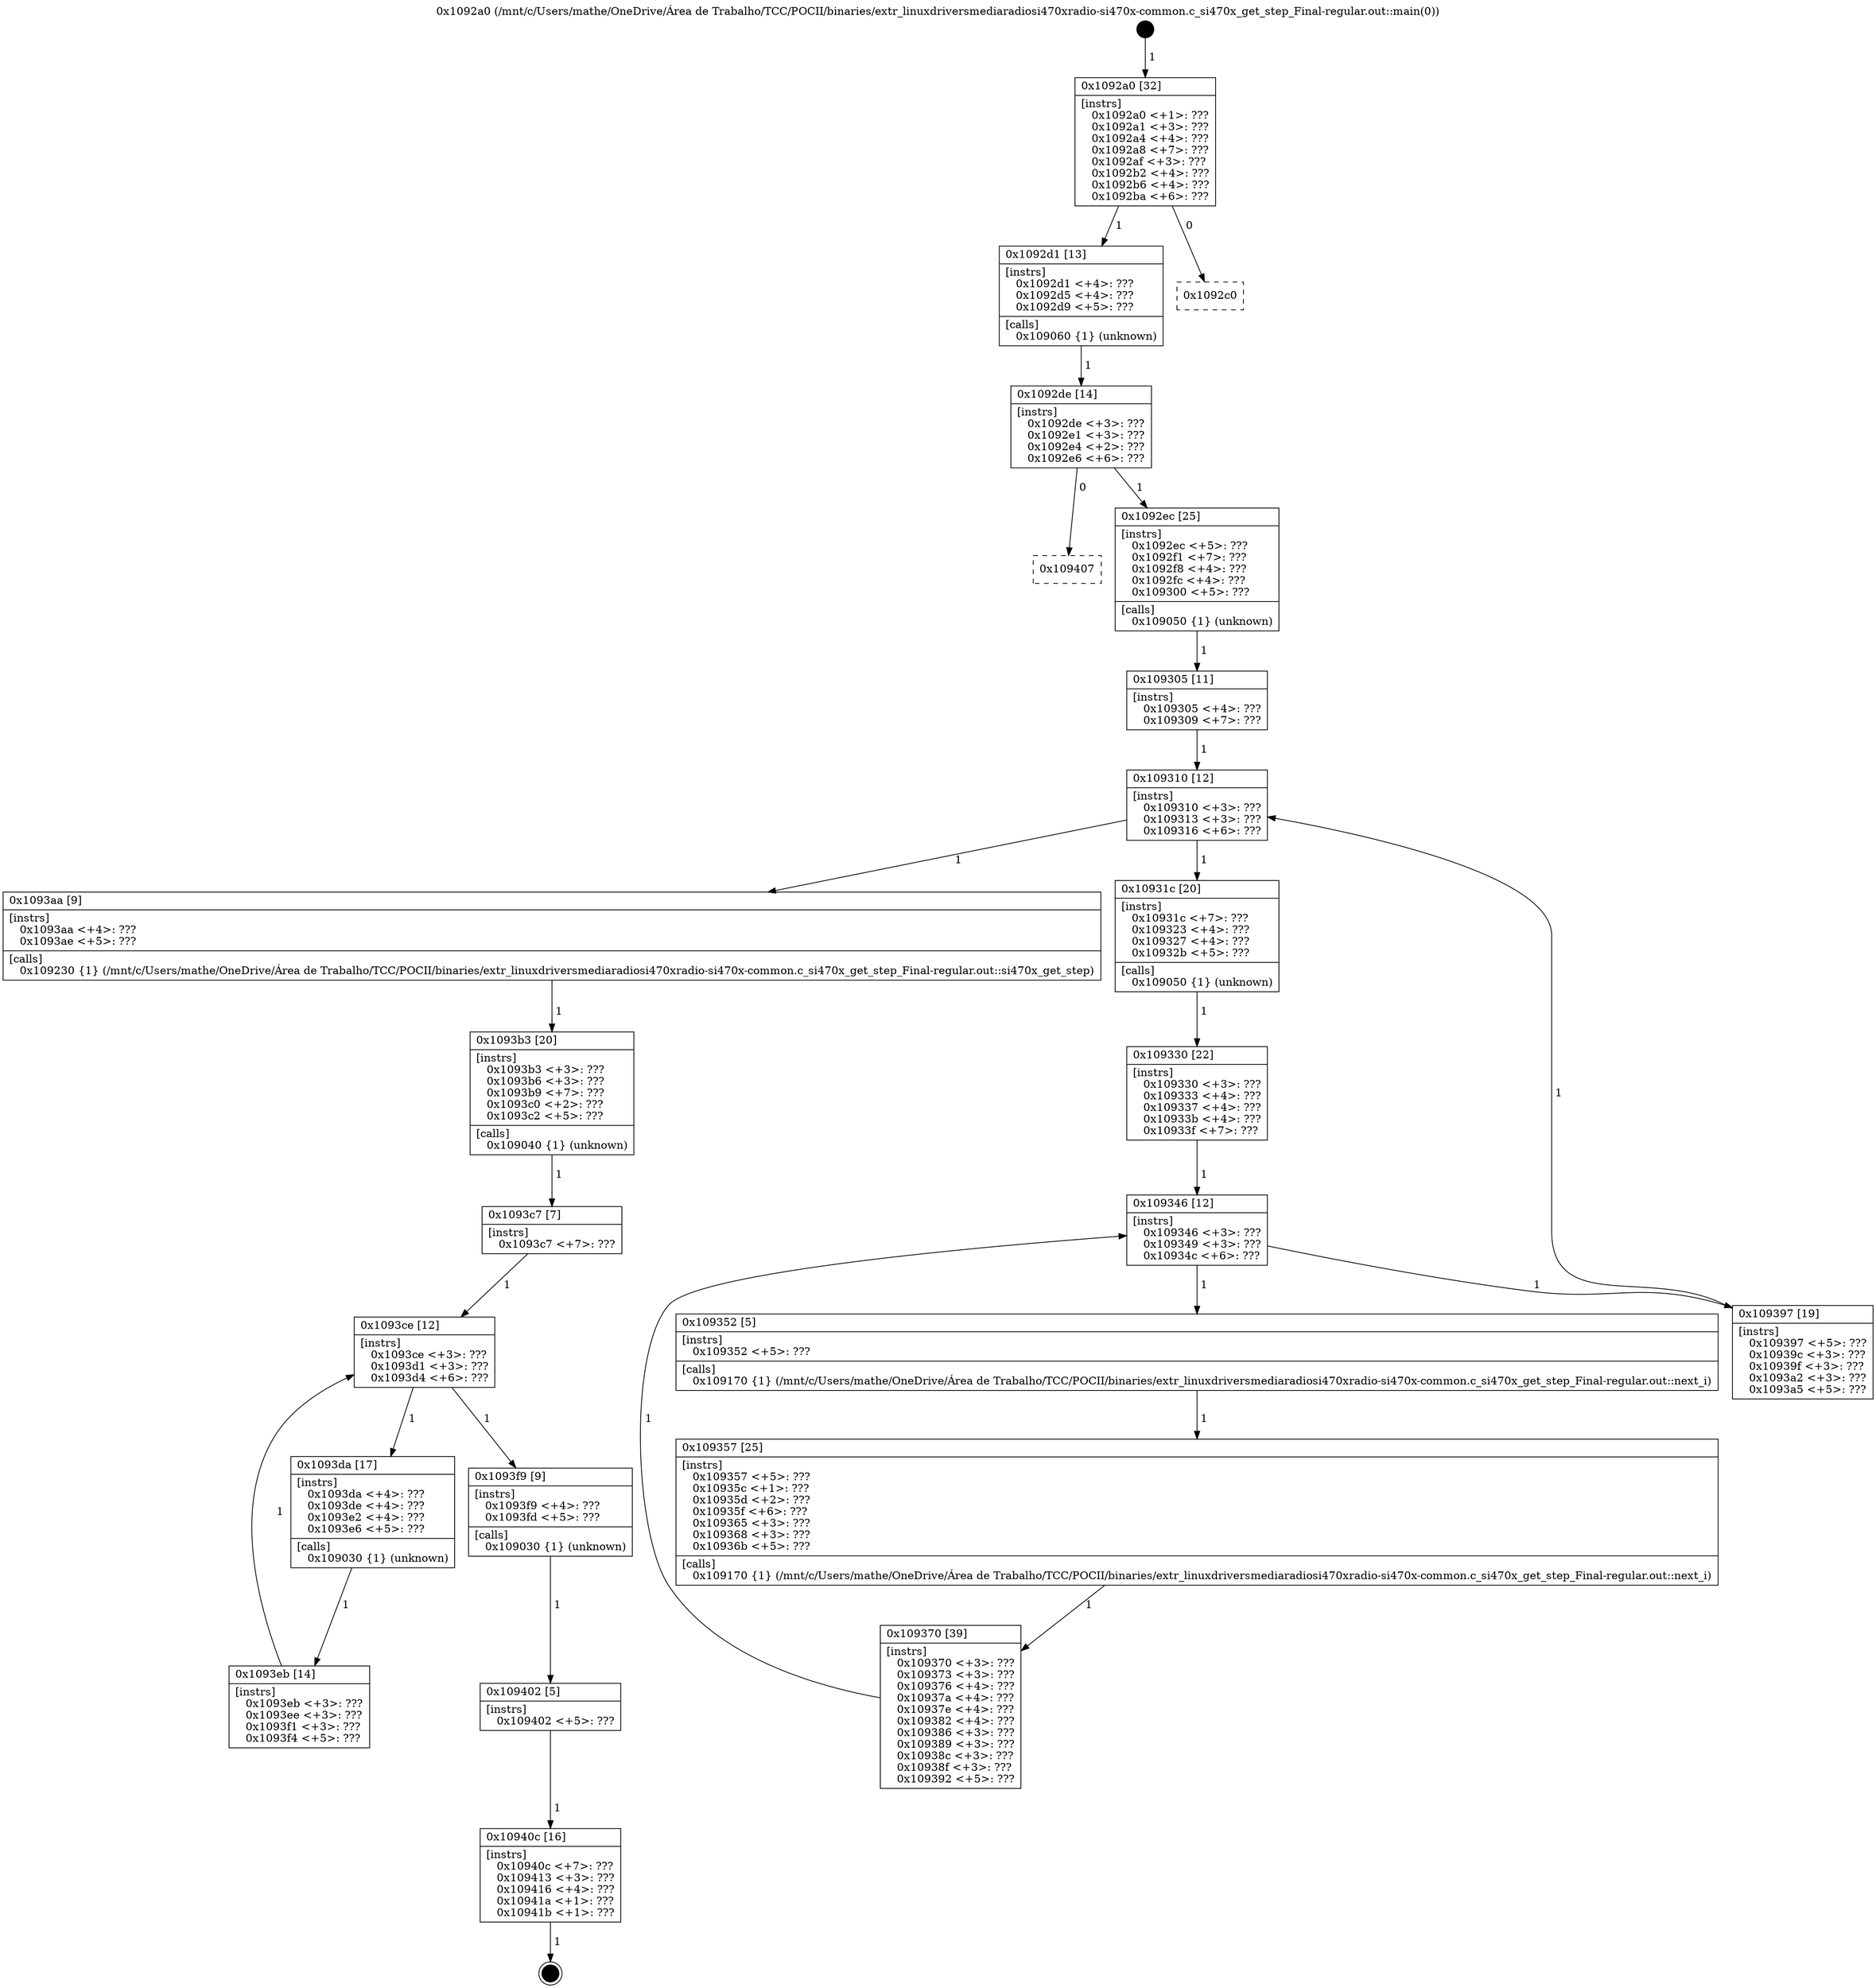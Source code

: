 digraph "0x1092a0" {
  label = "0x1092a0 (/mnt/c/Users/mathe/OneDrive/Área de Trabalho/TCC/POCII/binaries/extr_linuxdriversmediaradiosi470xradio-si470x-common.c_si470x_get_step_Final-regular.out::main(0))"
  labelloc = "t"
  node[shape=record]

  Entry [label="",width=0.3,height=0.3,shape=circle,fillcolor=black,style=filled]
  "0x1092a0" [label="{
     0x1092a0 [32]\l
     | [instrs]\l
     &nbsp;&nbsp;0x1092a0 \<+1\>: ???\l
     &nbsp;&nbsp;0x1092a1 \<+3\>: ???\l
     &nbsp;&nbsp;0x1092a4 \<+4\>: ???\l
     &nbsp;&nbsp;0x1092a8 \<+7\>: ???\l
     &nbsp;&nbsp;0x1092af \<+3\>: ???\l
     &nbsp;&nbsp;0x1092b2 \<+4\>: ???\l
     &nbsp;&nbsp;0x1092b6 \<+4\>: ???\l
     &nbsp;&nbsp;0x1092ba \<+6\>: ???\l
  }"]
  "0x1092d1" [label="{
     0x1092d1 [13]\l
     | [instrs]\l
     &nbsp;&nbsp;0x1092d1 \<+4\>: ???\l
     &nbsp;&nbsp;0x1092d5 \<+4\>: ???\l
     &nbsp;&nbsp;0x1092d9 \<+5\>: ???\l
     | [calls]\l
     &nbsp;&nbsp;0x109060 \{1\} (unknown)\l
  }"]
  "0x1092c0" [label="{
     0x1092c0\l
  }", style=dashed]
  "0x1092de" [label="{
     0x1092de [14]\l
     | [instrs]\l
     &nbsp;&nbsp;0x1092de \<+3\>: ???\l
     &nbsp;&nbsp;0x1092e1 \<+3\>: ???\l
     &nbsp;&nbsp;0x1092e4 \<+2\>: ???\l
     &nbsp;&nbsp;0x1092e6 \<+6\>: ???\l
  }"]
  "0x109407" [label="{
     0x109407\l
  }", style=dashed]
  "0x1092ec" [label="{
     0x1092ec [25]\l
     | [instrs]\l
     &nbsp;&nbsp;0x1092ec \<+5\>: ???\l
     &nbsp;&nbsp;0x1092f1 \<+7\>: ???\l
     &nbsp;&nbsp;0x1092f8 \<+4\>: ???\l
     &nbsp;&nbsp;0x1092fc \<+4\>: ???\l
     &nbsp;&nbsp;0x109300 \<+5\>: ???\l
     | [calls]\l
     &nbsp;&nbsp;0x109050 \{1\} (unknown)\l
  }"]
  Exit [label="",width=0.3,height=0.3,shape=circle,fillcolor=black,style=filled,peripheries=2]
  "0x109310" [label="{
     0x109310 [12]\l
     | [instrs]\l
     &nbsp;&nbsp;0x109310 \<+3\>: ???\l
     &nbsp;&nbsp;0x109313 \<+3\>: ???\l
     &nbsp;&nbsp;0x109316 \<+6\>: ???\l
  }"]
  "0x1093aa" [label="{
     0x1093aa [9]\l
     | [instrs]\l
     &nbsp;&nbsp;0x1093aa \<+4\>: ???\l
     &nbsp;&nbsp;0x1093ae \<+5\>: ???\l
     | [calls]\l
     &nbsp;&nbsp;0x109230 \{1\} (/mnt/c/Users/mathe/OneDrive/Área de Trabalho/TCC/POCII/binaries/extr_linuxdriversmediaradiosi470xradio-si470x-common.c_si470x_get_step_Final-regular.out::si470x_get_step)\l
  }"]
  "0x10931c" [label="{
     0x10931c [20]\l
     | [instrs]\l
     &nbsp;&nbsp;0x10931c \<+7\>: ???\l
     &nbsp;&nbsp;0x109323 \<+4\>: ???\l
     &nbsp;&nbsp;0x109327 \<+4\>: ???\l
     &nbsp;&nbsp;0x10932b \<+5\>: ???\l
     | [calls]\l
     &nbsp;&nbsp;0x109050 \{1\} (unknown)\l
  }"]
  "0x109346" [label="{
     0x109346 [12]\l
     | [instrs]\l
     &nbsp;&nbsp;0x109346 \<+3\>: ???\l
     &nbsp;&nbsp;0x109349 \<+3\>: ???\l
     &nbsp;&nbsp;0x10934c \<+6\>: ???\l
  }"]
  "0x109397" [label="{
     0x109397 [19]\l
     | [instrs]\l
     &nbsp;&nbsp;0x109397 \<+5\>: ???\l
     &nbsp;&nbsp;0x10939c \<+3\>: ???\l
     &nbsp;&nbsp;0x10939f \<+3\>: ???\l
     &nbsp;&nbsp;0x1093a2 \<+3\>: ???\l
     &nbsp;&nbsp;0x1093a5 \<+5\>: ???\l
  }"]
  "0x109352" [label="{
     0x109352 [5]\l
     | [instrs]\l
     &nbsp;&nbsp;0x109352 \<+5\>: ???\l
     | [calls]\l
     &nbsp;&nbsp;0x109170 \{1\} (/mnt/c/Users/mathe/OneDrive/Área de Trabalho/TCC/POCII/binaries/extr_linuxdriversmediaradiosi470xradio-si470x-common.c_si470x_get_step_Final-regular.out::next_i)\l
  }"]
  "0x109357" [label="{
     0x109357 [25]\l
     | [instrs]\l
     &nbsp;&nbsp;0x109357 \<+5\>: ???\l
     &nbsp;&nbsp;0x10935c \<+1\>: ???\l
     &nbsp;&nbsp;0x10935d \<+2\>: ???\l
     &nbsp;&nbsp;0x10935f \<+6\>: ???\l
     &nbsp;&nbsp;0x109365 \<+3\>: ???\l
     &nbsp;&nbsp;0x109368 \<+3\>: ???\l
     &nbsp;&nbsp;0x10936b \<+5\>: ???\l
     | [calls]\l
     &nbsp;&nbsp;0x109170 \{1\} (/mnt/c/Users/mathe/OneDrive/Área de Trabalho/TCC/POCII/binaries/extr_linuxdriversmediaradiosi470xradio-si470x-common.c_si470x_get_step_Final-regular.out::next_i)\l
  }"]
  "0x109370" [label="{
     0x109370 [39]\l
     | [instrs]\l
     &nbsp;&nbsp;0x109370 \<+3\>: ???\l
     &nbsp;&nbsp;0x109373 \<+3\>: ???\l
     &nbsp;&nbsp;0x109376 \<+4\>: ???\l
     &nbsp;&nbsp;0x10937a \<+4\>: ???\l
     &nbsp;&nbsp;0x10937e \<+4\>: ???\l
     &nbsp;&nbsp;0x109382 \<+4\>: ???\l
     &nbsp;&nbsp;0x109386 \<+3\>: ???\l
     &nbsp;&nbsp;0x109389 \<+3\>: ???\l
     &nbsp;&nbsp;0x10938c \<+3\>: ???\l
     &nbsp;&nbsp;0x10938f \<+3\>: ???\l
     &nbsp;&nbsp;0x109392 \<+5\>: ???\l
  }"]
  "0x109330" [label="{
     0x109330 [22]\l
     | [instrs]\l
     &nbsp;&nbsp;0x109330 \<+3\>: ???\l
     &nbsp;&nbsp;0x109333 \<+4\>: ???\l
     &nbsp;&nbsp;0x109337 \<+4\>: ???\l
     &nbsp;&nbsp;0x10933b \<+4\>: ???\l
     &nbsp;&nbsp;0x10933f \<+7\>: ???\l
  }"]
  "0x10940c" [label="{
     0x10940c [16]\l
     | [instrs]\l
     &nbsp;&nbsp;0x10940c \<+7\>: ???\l
     &nbsp;&nbsp;0x109413 \<+3\>: ???\l
     &nbsp;&nbsp;0x109416 \<+4\>: ???\l
     &nbsp;&nbsp;0x10941a \<+1\>: ???\l
     &nbsp;&nbsp;0x10941b \<+1\>: ???\l
  }"]
  "0x109305" [label="{
     0x109305 [11]\l
     | [instrs]\l
     &nbsp;&nbsp;0x109305 \<+4\>: ???\l
     &nbsp;&nbsp;0x109309 \<+7\>: ???\l
  }"]
  "0x1093b3" [label="{
     0x1093b3 [20]\l
     | [instrs]\l
     &nbsp;&nbsp;0x1093b3 \<+3\>: ???\l
     &nbsp;&nbsp;0x1093b6 \<+3\>: ???\l
     &nbsp;&nbsp;0x1093b9 \<+7\>: ???\l
     &nbsp;&nbsp;0x1093c0 \<+2\>: ???\l
     &nbsp;&nbsp;0x1093c2 \<+5\>: ???\l
     | [calls]\l
     &nbsp;&nbsp;0x109040 \{1\} (unknown)\l
  }"]
  "0x1093ce" [label="{
     0x1093ce [12]\l
     | [instrs]\l
     &nbsp;&nbsp;0x1093ce \<+3\>: ???\l
     &nbsp;&nbsp;0x1093d1 \<+3\>: ???\l
     &nbsp;&nbsp;0x1093d4 \<+6\>: ???\l
  }"]
  "0x1093f9" [label="{
     0x1093f9 [9]\l
     | [instrs]\l
     &nbsp;&nbsp;0x1093f9 \<+4\>: ???\l
     &nbsp;&nbsp;0x1093fd \<+5\>: ???\l
     | [calls]\l
     &nbsp;&nbsp;0x109030 \{1\} (unknown)\l
  }"]
  "0x1093da" [label="{
     0x1093da [17]\l
     | [instrs]\l
     &nbsp;&nbsp;0x1093da \<+4\>: ???\l
     &nbsp;&nbsp;0x1093de \<+4\>: ???\l
     &nbsp;&nbsp;0x1093e2 \<+4\>: ???\l
     &nbsp;&nbsp;0x1093e6 \<+5\>: ???\l
     | [calls]\l
     &nbsp;&nbsp;0x109030 \{1\} (unknown)\l
  }"]
  "0x1093eb" [label="{
     0x1093eb [14]\l
     | [instrs]\l
     &nbsp;&nbsp;0x1093eb \<+3\>: ???\l
     &nbsp;&nbsp;0x1093ee \<+3\>: ???\l
     &nbsp;&nbsp;0x1093f1 \<+3\>: ???\l
     &nbsp;&nbsp;0x1093f4 \<+5\>: ???\l
  }"]
  "0x1093c7" [label="{
     0x1093c7 [7]\l
     | [instrs]\l
     &nbsp;&nbsp;0x1093c7 \<+7\>: ???\l
  }"]
  "0x109402" [label="{
     0x109402 [5]\l
     | [instrs]\l
     &nbsp;&nbsp;0x109402 \<+5\>: ???\l
  }"]
  Entry -> "0x1092a0" [label=" 1"]
  "0x1092a0" -> "0x1092d1" [label=" 1"]
  "0x1092a0" -> "0x1092c0" [label=" 0"]
  "0x1092d1" -> "0x1092de" [label=" 1"]
  "0x1092de" -> "0x109407" [label=" 0"]
  "0x1092de" -> "0x1092ec" [label=" 1"]
  "0x10940c" -> Exit [label=" 1"]
  "0x1092ec" -> "0x109305" [label=" 1"]
  "0x109310" -> "0x1093aa" [label=" 1"]
  "0x109310" -> "0x10931c" [label=" 1"]
  "0x10931c" -> "0x109330" [label=" 1"]
  "0x109346" -> "0x109397" [label=" 1"]
  "0x109346" -> "0x109352" [label=" 1"]
  "0x109352" -> "0x109357" [label=" 1"]
  "0x109357" -> "0x109370" [label=" 1"]
  "0x109330" -> "0x109346" [label=" 1"]
  "0x109370" -> "0x109346" [label=" 1"]
  "0x109402" -> "0x10940c" [label=" 1"]
  "0x109305" -> "0x109310" [label=" 1"]
  "0x109397" -> "0x109310" [label=" 1"]
  "0x1093aa" -> "0x1093b3" [label=" 1"]
  "0x1093b3" -> "0x1093c7" [label=" 1"]
  "0x1093ce" -> "0x1093f9" [label=" 1"]
  "0x1093ce" -> "0x1093da" [label=" 1"]
  "0x1093da" -> "0x1093eb" [label=" 1"]
  "0x1093c7" -> "0x1093ce" [label=" 1"]
  "0x1093eb" -> "0x1093ce" [label=" 1"]
  "0x1093f9" -> "0x109402" [label=" 1"]
}
